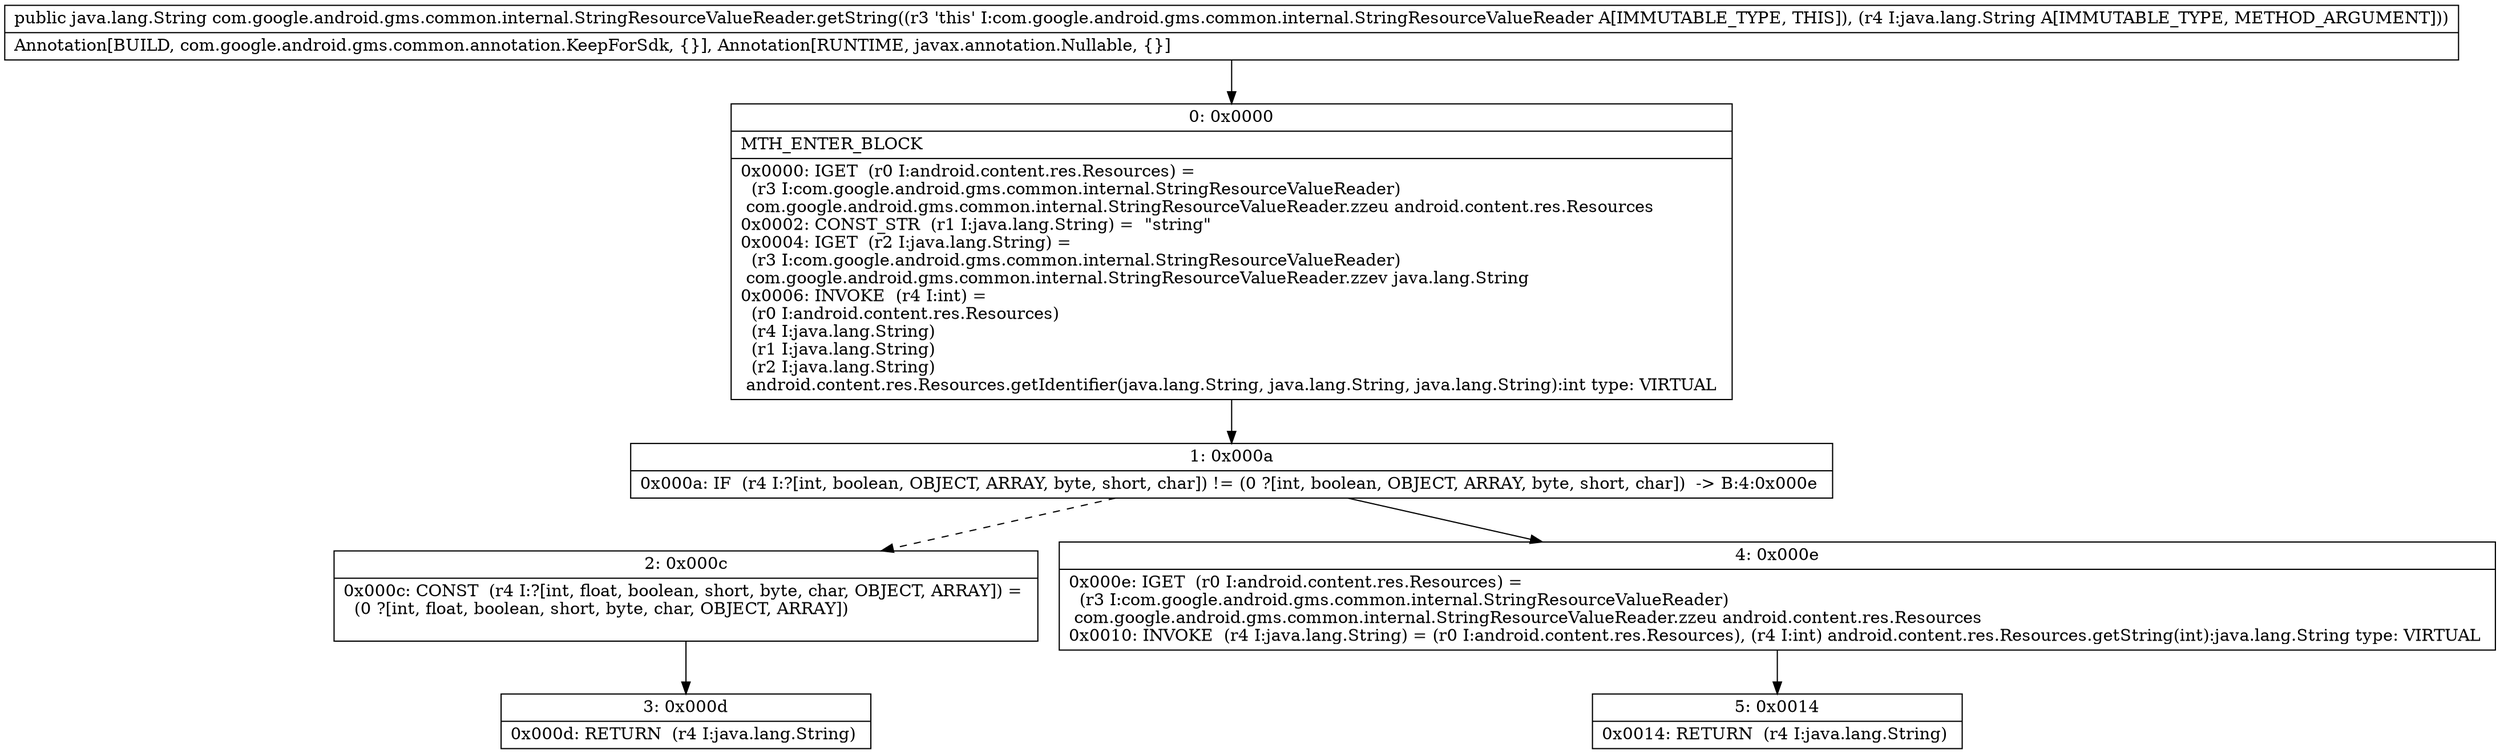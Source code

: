 digraph "CFG forcom.google.android.gms.common.internal.StringResourceValueReader.getString(Ljava\/lang\/String;)Ljava\/lang\/String;" {
Node_0 [shape=record,label="{0\:\ 0x0000|MTH_ENTER_BLOCK\l|0x0000: IGET  (r0 I:android.content.res.Resources) = \l  (r3 I:com.google.android.gms.common.internal.StringResourceValueReader)\l com.google.android.gms.common.internal.StringResourceValueReader.zzeu android.content.res.Resources \l0x0002: CONST_STR  (r1 I:java.lang.String) =  \"string\" \l0x0004: IGET  (r2 I:java.lang.String) = \l  (r3 I:com.google.android.gms.common.internal.StringResourceValueReader)\l com.google.android.gms.common.internal.StringResourceValueReader.zzev java.lang.String \l0x0006: INVOKE  (r4 I:int) = \l  (r0 I:android.content.res.Resources)\l  (r4 I:java.lang.String)\l  (r1 I:java.lang.String)\l  (r2 I:java.lang.String)\l android.content.res.Resources.getIdentifier(java.lang.String, java.lang.String, java.lang.String):int type: VIRTUAL \l}"];
Node_1 [shape=record,label="{1\:\ 0x000a|0x000a: IF  (r4 I:?[int, boolean, OBJECT, ARRAY, byte, short, char]) != (0 ?[int, boolean, OBJECT, ARRAY, byte, short, char])  \-\> B:4:0x000e \l}"];
Node_2 [shape=record,label="{2\:\ 0x000c|0x000c: CONST  (r4 I:?[int, float, boolean, short, byte, char, OBJECT, ARRAY]) = \l  (0 ?[int, float, boolean, short, byte, char, OBJECT, ARRAY])\l \l}"];
Node_3 [shape=record,label="{3\:\ 0x000d|0x000d: RETURN  (r4 I:java.lang.String) \l}"];
Node_4 [shape=record,label="{4\:\ 0x000e|0x000e: IGET  (r0 I:android.content.res.Resources) = \l  (r3 I:com.google.android.gms.common.internal.StringResourceValueReader)\l com.google.android.gms.common.internal.StringResourceValueReader.zzeu android.content.res.Resources \l0x0010: INVOKE  (r4 I:java.lang.String) = (r0 I:android.content.res.Resources), (r4 I:int) android.content.res.Resources.getString(int):java.lang.String type: VIRTUAL \l}"];
Node_5 [shape=record,label="{5\:\ 0x0014|0x0014: RETURN  (r4 I:java.lang.String) \l}"];
MethodNode[shape=record,label="{public java.lang.String com.google.android.gms.common.internal.StringResourceValueReader.getString((r3 'this' I:com.google.android.gms.common.internal.StringResourceValueReader A[IMMUTABLE_TYPE, THIS]), (r4 I:java.lang.String A[IMMUTABLE_TYPE, METHOD_ARGUMENT]))  | Annotation[BUILD, com.google.android.gms.common.annotation.KeepForSdk, \{\}], Annotation[RUNTIME, javax.annotation.Nullable, \{\}]\l}"];
MethodNode -> Node_0;
Node_0 -> Node_1;
Node_1 -> Node_2[style=dashed];
Node_1 -> Node_4;
Node_2 -> Node_3;
Node_4 -> Node_5;
}

